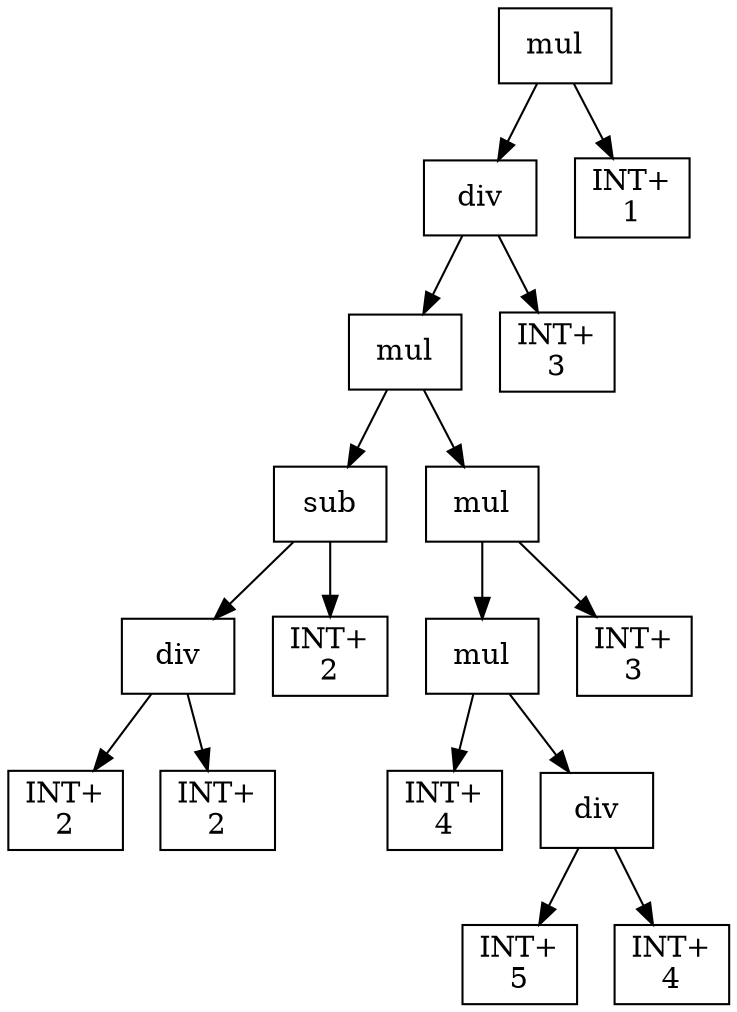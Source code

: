 digraph expr {
  node [shape=box];
  n1 [label="mul"];
  n2 [label="div"];
  n3 [label="mul"];
  n4 [label="sub"];
  n5 [label="div"];
  n6 [label="INT+\n2"];
  n7 [label="INT+\n2"];
  n5 -> n6;
  n5 -> n7;
  n8 [label="INT+\n2"];
  n4 -> n5;
  n4 -> n8;
  n9 [label="mul"];
  n10 [label="mul"];
  n11 [label="INT+\n4"];
  n12 [label="div"];
  n13 [label="INT+\n5"];
  n14 [label="INT+\n4"];
  n12 -> n13;
  n12 -> n14;
  n10 -> n11;
  n10 -> n12;
  n15 [label="INT+\n3"];
  n9 -> n10;
  n9 -> n15;
  n3 -> n4;
  n3 -> n9;
  n16 [label="INT+\n3"];
  n2 -> n3;
  n2 -> n16;
  n17 [label="INT+\n1"];
  n1 -> n2;
  n1 -> n17;
}